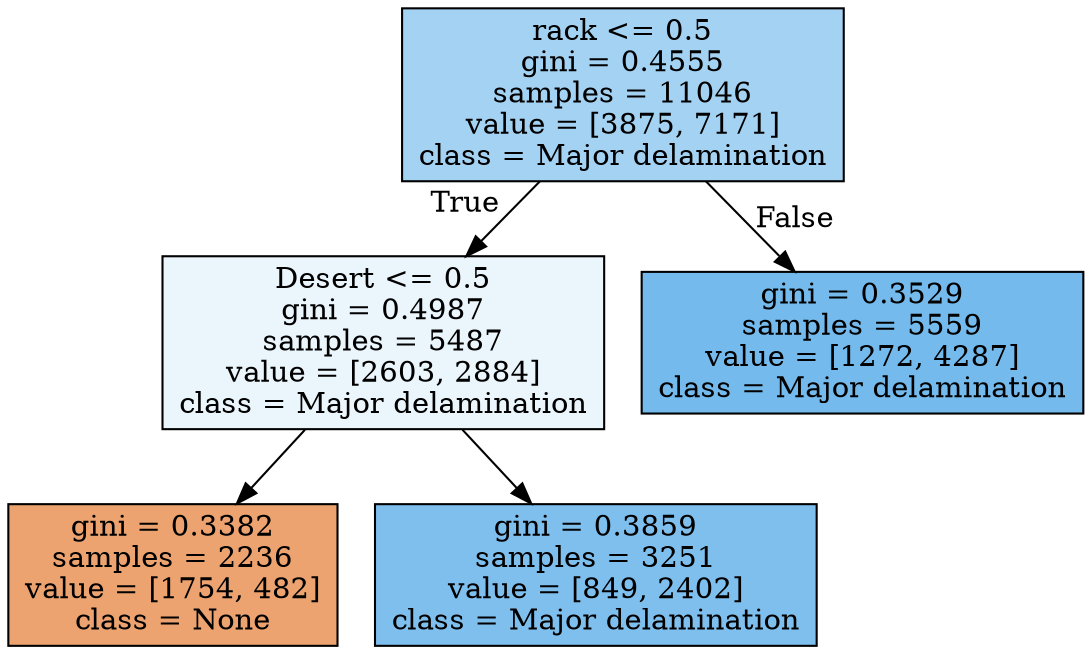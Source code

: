 digraph Tree {
node [shape=box, style="filled", color="black"] ;
0 [label="rack <= 0.5\ngini = 0.4555\nsamples = 11046\nvalue = [3875, 7171]\nclass = Major delamination", fillcolor="#399de575"] ;
1 [label="Desert <= 0.5\ngini = 0.4987\nsamples = 5487\nvalue = [2603, 2884]\nclass = Major delamination", fillcolor="#399de519"] ;
0 -> 1 [labeldistance=2.5, labelangle=45, headlabel="True"] ;
2 [label="gini = 0.3382\nsamples = 2236\nvalue = [1754, 482]\nclass = None", fillcolor="#e58139b9"] ;
1 -> 2 ;
3 [label="gini = 0.3859\nsamples = 3251\nvalue = [849, 2402]\nclass = Major delamination", fillcolor="#399de5a5"] ;
1 -> 3 ;
4 [label="gini = 0.3529\nsamples = 5559\nvalue = [1272, 4287]\nclass = Major delamination", fillcolor="#399de5b3"] ;
0 -> 4 [labeldistance=2.5, labelangle=-45, headlabel="False"] ;
}